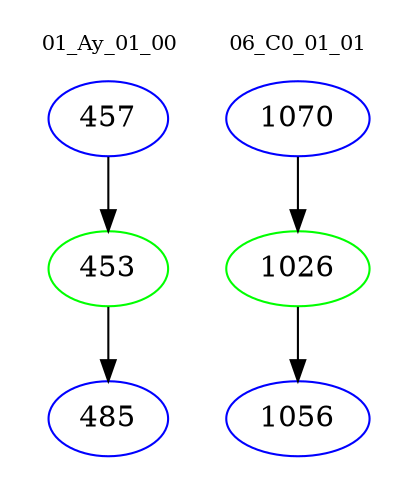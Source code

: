 digraph{
subgraph cluster_0 {
color = white
label = "01_Ay_01_00";
fontsize=10;
T0_457 [label="457", color="blue"]
T0_457 -> T0_453 [color="black"]
T0_453 [label="453", color="green"]
T0_453 -> T0_485 [color="black"]
T0_485 [label="485", color="blue"]
}
subgraph cluster_1 {
color = white
label = "06_C0_01_01";
fontsize=10;
T1_1070 [label="1070", color="blue"]
T1_1070 -> T1_1026 [color="black"]
T1_1026 [label="1026", color="green"]
T1_1026 -> T1_1056 [color="black"]
T1_1056 [label="1056", color="blue"]
}
}
